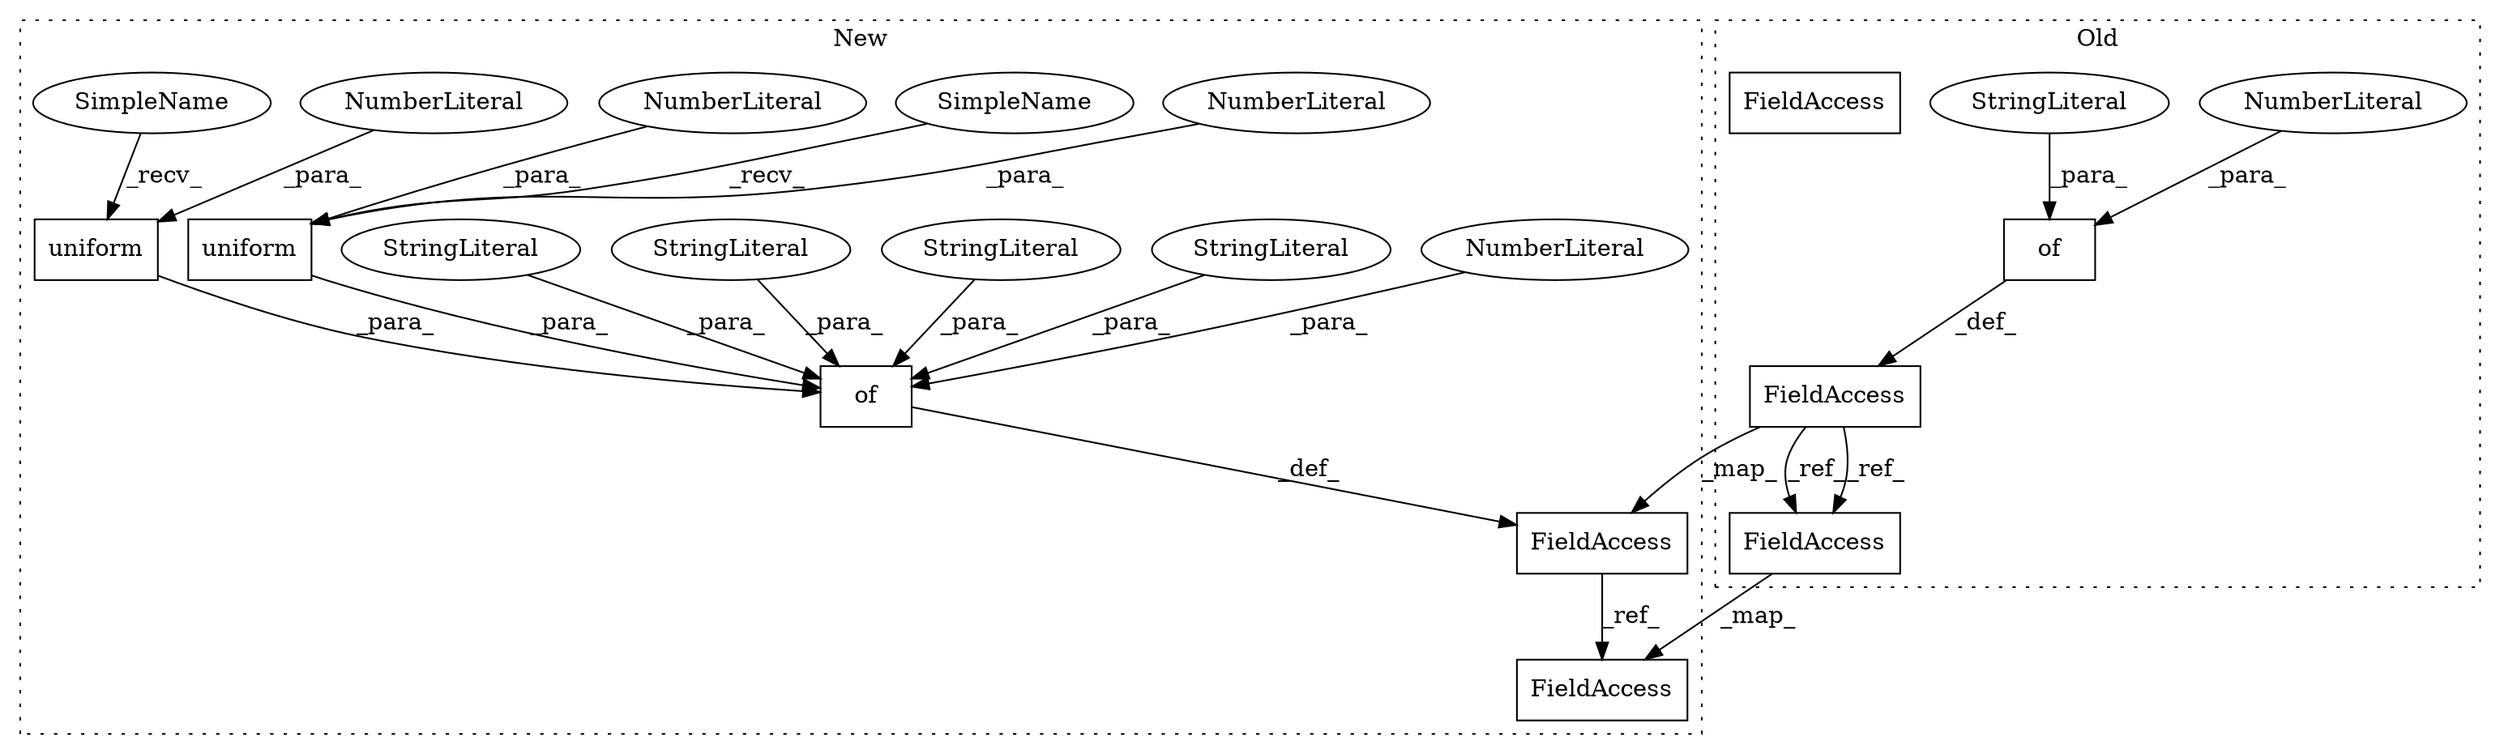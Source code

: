 digraph G {
subgraph cluster0 {
1 [label="of" a="32" s="1887,1906" l="3,1" shape="box"];
3 [label="NumberLiteral" a="34" s="1903" l="3" shape="ellipse"];
6 [label="StringLiteral" a="45" s="1890" l="12" shape="ellipse"];
16 [label="FieldAccess" a="22" s="1818" l="6" shape="box"];
18 [label="FieldAccess" a="22" s="2729" l="6" shape="box"];
19 [label="FieldAccess" a="22" s="2729" l="6" shape="box"];
label = "Old";
style="dotted";
}
subgraph cluster1 {
2 [label="uniform" a="32" s="1911,1926" l="8,1" shape="box"];
4 [label="NumberLiteral" a="34" s="1923" l="3" shape="ellipse"];
5 [label="NumberLiteral" a="34" s="1919" l="3" shape="ellipse"];
7 [label="uniform" a="32" s="1938,1953" l="8,1" shape="box"];
8 [label="NumberLiteral" a="34" s="1946" l="3" shape="ellipse"];
9 [label="of" a="32" s="1854,2035" l="3,1" shape="box"];
10 [label="NumberLiteral" a="34" s="1870" l="3" shape="ellipse"];
11 [label="StringLiteral" a="45" s="1857" l="12" shape="ellipse"];
12 [label="StringLiteral" a="45" s="1901" l="4" shape="ellipse"];
13 [label="StringLiteral" a="45" s="1955" l="4" shape="ellipse"];
14 [label="StringLiteral" a="45" s="1874" l="4" shape="ellipse"];
15 [label="FieldAccess" a="22" s="1780" l="11" shape="box"];
17 [label="FieldAccess" a="22" s="2290" l="11" shape="box"];
20 [label="SimpleName" a="42" s="1933" l="4" shape="ellipse"];
21 [label="SimpleName" a="42" s="1906" l="4" shape="ellipse"];
label = "New";
style="dotted";
}
1 -> 16 [label="_def_"];
2 -> 9 [label="_para_"];
3 -> 1 [label="_para_"];
4 -> 2 [label="_para_"];
5 -> 2 [label="_para_"];
6 -> 1 [label="_para_"];
7 -> 9 [label="_para_"];
8 -> 7 [label="_para_"];
9 -> 15 [label="_def_"];
10 -> 9 [label="_para_"];
11 -> 9 [label="_para_"];
12 -> 9 [label="_para_"];
13 -> 9 [label="_para_"];
14 -> 9 [label="_para_"];
15 -> 17 [label="_ref_"];
16 -> 19 [label="_ref_"];
16 -> 19 [label="_ref_"];
16 -> 15 [label="_map_"];
19 -> 17 [label="_map_"];
20 -> 7 [label="_recv_"];
21 -> 2 [label="_recv_"];
}